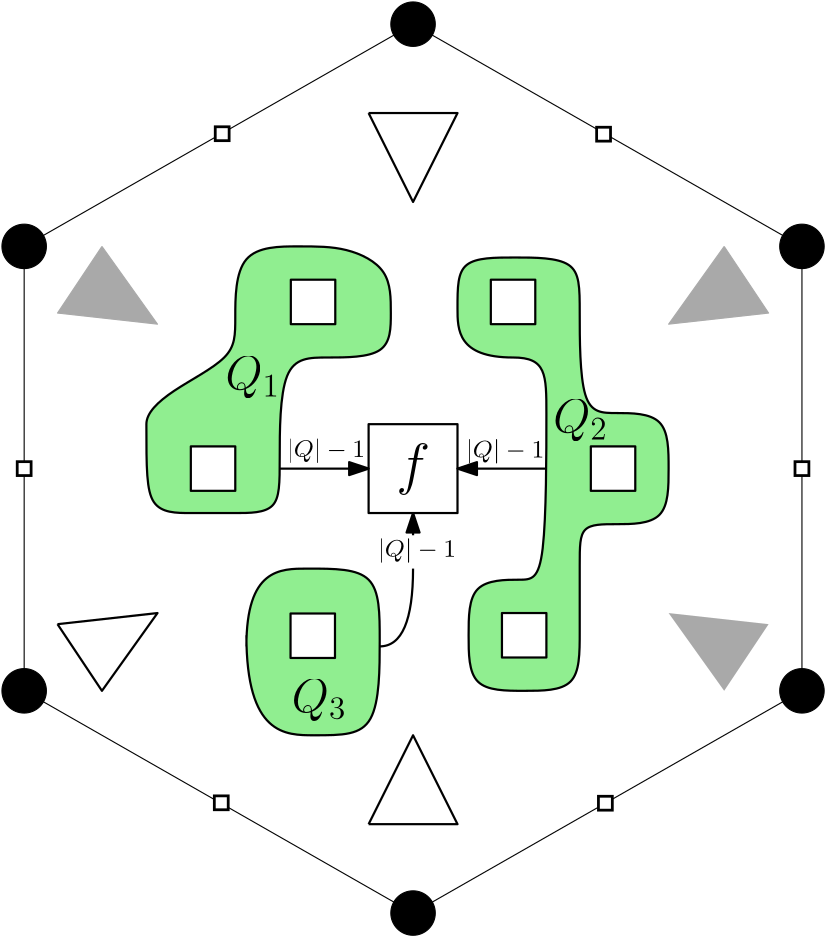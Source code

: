<?xml version="1.0"?>
<!DOCTYPE ipe SYSTEM "ipe.dtd">
<ipe version="70206" creator="Ipe 7.2.7">
<info created="D:20190625134958" modified="D:20190625192008"/>
<ipestyle name="basic">
<symbol name="arrow/arc(spx)">
<path stroke="sym-stroke" fill="sym-stroke" pen="sym-pen">
0 0 m
-1 0.333 l
-1 -0.333 l
h
</path>
</symbol>
<symbol name="arrow/farc(spx)">
<path stroke="sym-stroke" fill="white" pen="sym-pen">
0 0 m
-1 0.333 l
-1 -0.333 l
h
</path>
</symbol>
<symbol name="arrow/ptarc(spx)">
<path stroke="sym-stroke" fill="sym-stroke" pen="sym-pen">
0 0 m
-1 0.333 l
-0.8 0 l
-1 -0.333 l
h
</path>
</symbol>
<symbol name="arrow/fptarc(spx)">
<path stroke="sym-stroke" fill="white" pen="sym-pen">
0 0 m
-1 0.333 l
-0.8 0 l
-1 -0.333 l
h
</path>
</symbol>
<symbol name="mark/circle(sx)" transformations="translations">
<path fill="sym-stroke">
0.6 0 0 0.6 0 0 e
0.4 0 0 0.4 0 0 e
</path>
</symbol>
<symbol name="mark/disk(sx)" transformations="translations">
<path fill="sym-stroke">
0.6 0 0 0.6 0 0 e
</path>
</symbol>
<symbol name="mark/fdisk(sfx)" transformations="translations">
<group>
<path fill="sym-fill">
0.5 0 0 0.5 0 0 e
</path>
<path fill="sym-stroke" fillrule="eofill">
0.6 0 0 0.6 0 0 e
0.4 0 0 0.4 0 0 e
</path>
</group>
</symbol>
<symbol name="mark/box(sx)" transformations="translations">
<path fill="sym-stroke" fillrule="eofill">
-0.6 -0.6 m
0.6 -0.6 l
0.6 0.6 l
-0.6 0.6 l
h
-0.4 -0.4 m
0.4 -0.4 l
0.4 0.4 l
-0.4 0.4 l
h
</path>
</symbol>
<symbol name="mark/square(sx)" transformations="translations">
<path fill="sym-stroke">
-0.6 -0.6 m
0.6 -0.6 l
0.6 0.6 l
-0.6 0.6 l
h
</path>
</symbol>
<symbol name="mark/fsquare(sfx)" transformations="translations">
<group>
<path fill="sym-fill">
-0.5 -0.5 m
0.5 -0.5 l
0.5 0.5 l
-0.5 0.5 l
h
</path>
<path fill="sym-stroke" fillrule="eofill">
-0.6 -0.6 m
0.6 -0.6 l
0.6 0.6 l
-0.6 0.6 l
h
-0.4 -0.4 m
0.4 -0.4 l
0.4 0.4 l
-0.4 0.4 l
h
</path>
</group>
</symbol>
<symbol name="mark/cross(sx)" transformations="translations">
<group>
<path fill="sym-stroke">
-0.43 -0.57 m
0.57 0.43 l
0.43 0.57 l
-0.57 -0.43 l
h
</path>
<path fill="sym-stroke">
-0.43 0.57 m
0.57 -0.43 l
0.43 -0.57 l
-0.57 0.43 l
h
</path>
</group>
</symbol>
<symbol name="arrow/fnormal(spx)">
<path stroke="sym-stroke" fill="white" pen="sym-pen">
0 0 m
-1 0.333 l
-1 -0.333 l
h
</path>
</symbol>
<symbol name="arrow/pointed(spx)">
<path stroke="sym-stroke" fill="sym-stroke" pen="sym-pen">
0 0 m
-1 0.333 l
-0.8 0 l
-1 -0.333 l
h
</path>
</symbol>
<symbol name="arrow/fpointed(spx)">
<path stroke="sym-stroke" fill="white" pen="sym-pen">
0 0 m
-1 0.333 l
-0.8 0 l
-1 -0.333 l
h
</path>
</symbol>
<symbol name="arrow/linear(spx)">
<path stroke="sym-stroke" pen="sym-pen">
-1 0.333 m
0 0 l
-1 -0.333 l
</path>
</symbol>
<symbol name="arrow/fdouble(spx)">
<path stroke="sym-stroke" fill="white" pen="sym-pen">
0 0 m
-1 0.333 l
-1 -0.333 l
h
-1 0 m
-2 0.333 l
-2 -0.333 l
h
</path>
</symbol>
<symbol name="arrow/double(spx)">
<path stroke="sym-stroke" fill="sym-stroke" pen="sym-pen">
0 0 m
-1 0.333 l
-1 -0.333 l
h
-1 0 m
-2 0.333 l
-2 -0.333 l
h
</path>
</symbol>
<pen name="heavier" value="0.8"/>
<pen name="fat" value="1.2"/>
<pen name="ultrafat" value="2"/>
<symbolsize name="large" value="5"/>
<symbolsize name="small" value="2"/>
<symbolsize name="tiny" value="1.1"/>
<arrowsize name="large" value="10"/>
<arrowsize name="small" value="5"/>
<arrowsize name="tiny" value="3"/>
<color name="red" value="1 0 0"/>
<color name="green" value="0 1 0"/>
<color name="blue" value="0 0 1"/>
<color name="yellow" value="1 1 0"/>
<color name="orange" value="1 0.647 0"/>
<color name="gold" value="1 0.843 0"/>
<color name="purple" value="0.627 0.125 0.941"/>
<color name="gray" value="0.745"/>
<color name="brown" value="0.647 0.165 0.165"/>
<color name="navy" value="0 0 0.502"/>
<color name="pink" value="1 0.753 0.796"/>
<color name="seagreen" value="0.18 0.545 0.341"/>
<color name="turquoise" value="0.251 0.878 0.816"/>
<color name="violet" value="0.933 0.51 0.933"/>
<color name="darkblue" value="0 0 0.545"/>
<color name="darkcyan" value="0 0.545 0.545"/>
<color name="darkgray" value="0.663"/>
<color name="darkgreen" value="0 0.392 0"/>
<color name="darkmagenta" value="0.545 0 0.545"/>
<color name="darkorange" value="1 0.549 0"/>
<color name="darkred" value="0.545 0 0"/>
<color name="lightblue" value="0.678 0.847 0.902"/>
<color name="lightcyan" value="0.878 1 1"/>
<color name="lightgray" value="0.827"/>
<color name="lightgreen" value="0.565 0.933 0.565"/>
<color name="lightyellow" value="1 1 0.878"/>
<dashstyle name="dashed" value="[4] 0"/>
<dashstyle name="dotted" value="[1 3] 0"/>
<dashstyle name="dash dotted" value="[4 2 1 2] 0"/>
<dashstyle name="dash dot dotted" value="[4 2 1 2 1 2] 0"/>
<textsize name="large" value="\large"/>
<textsize name="Large" value="\Large"/>
<textsize name="LARGE" value="\LARGE"/>
<textsize name="huge" value="\huge"/>
<textsize name="Huge" value="\Huge"/>
<textsize name="small" value="\small"/>
<textsize name="footnote" value="\footnotesize"/>
<textsize name="tiny" value="\tiny"/>
<textstyle name="center" begin="\begin{center}" end="\end{center}"/>
<textstyle name="itemize" begin="\begin{itemize}" end="\end{itemize}"/>
<textstyle name="item" begin="\begin{itemize}\item{}" end="\end{itemize}"/>
<gridsize name="4 pts" value="4"/>
<gridsize name="8 pts (~3 mm)" value="8"/>
<gridsize name="16 pts (~6 mm)" value="16"/>
<gridsize name="32 pts (~12 mm)" value="32"/>
<gridsize name="10 pts (~3.5 mm)" value="10"/>
<gridsize name="20 pts (~7 mm)" value="20"/>
<gridsize name="14 pts (~5 mm)" value="14"/>
<gridsize name="28 pts (~10 mm)" value="28"/>
<gridsize name="56 pts (~20 mm)" value="56"/>
<anglesize name="90 deg" value="90"/>
<anglesize name="60 deg" value="60"/>
<anglesize name="45 deg" value="45"/>
<anglesize name="30 deg" value="30"/>
<anglesize name="22.5 deg" value="22.5"/>
<opacity name="10%" value="0.1"/>
<opacity name="30%" value="0.3"/>
<opacity name="50%" value="0.5"/>
<opacity name="75%" value="0.75"/>
<tiling name="falling" angle="-60" step="4" width="1"/>
<tiling name="rising" angle="30" step="4" width="1"/>
</ipestyle>
<page>
<layer name="alpha"/>
<view layers="alpha" active="alpha"/>
<path layer="alpha" matrix="1 0 0 1 32 32" stroke="black">
256 448 m
396 528 l
396 688 l
256 768 l
116 688 l
116 528 l
256 448 l
</path>
<path matrix="1 0 0 1 32 32" stroke="black" pen="heavier">
240 736 m
272 736 l
256 704 l
240 736 l
</path>
<path matrix="1 0 0 1 32 32" stroke="black" pen="heavier">
240 480 m
272 480 l
256 512 l
240 480 l
</path>
<path matrix="1 0 0 1 32 32" fill="darkgray">
368 528 m
384 552 l
348 556 l
368 528 l
</path>
<path matrix="1 0 0 1 32 32" stroke="darkgray" fill="darkgray">
368 688 m
384 664 l
348 660 l
368 688 l
</path>
<path matrix="1 0 0 1 32 32" stroke="darkgray" fill="darkgray">
144 688 m
128 664 l
164 660 l
144 688 l
</path>
<path matrix="1 0 0 1 32 32" stroke="black" fill="black">
8 0 0 8 396 528 e
</path>
<path matrix="1 0 0 1 32 32" stroke="black" fill="black">
8 0 0 8 396 688 e
</path>
<path matrix="1 0 0 1 32 32" stroke="black" fill="black">
8 0 0 8 256 768 e
</path>
<path matrix="1 0 0 1 32 32" stroke="black" fill="black">
8 0 0 8 116 688 e
</path>
<path matrix="1 0 0 1 32 32" stroke="black" fill="black">
8 0 0 8 116 528 e
</path>
<path matrix="1 0 0 1 32 32" stroke="black" fill="black">
8 0 0 8 256 448 e
</path>
<path matrix="1 0 0 1 32 32" stroke="black" pen="heavier">
240 624 m
240 592 l
272 592 l
272 624 l
h
</path>
<path matrix="1 0 0 1 32 32" stroke="black" pen="heavier">
128 552 m
144 528 l
164 556 l
128 552 l
</path>
<path matrix="1 0 0 1 32 32" stroke="black" pen="heavier">
176 616 m
176 600 l
192 600 l
192 616 l
h
</path>
<path matrix="1 0 0 1 32 32" stroke="black" pen="heavier">
320 616 m
320 600 l
336 600 l
336 616 l
h
</path>
<path matrix="1 0 0 1 44 36" stroke="black" pen="heavier">
200 672 m
200 656 l
216 656 l
216 672 l
h
</path>
<path matrix="1 0 0 1 116 36" stroke="black" fill="white" pen="heavier">
200 672 m
200 656 l
216 656 l
216 672 l
h
</path>
<path matrix="1 0 0 1 44 -84" stroke="black" pen="heavier">
200 672 m
200 656 l
216 656 l
216 672 l
h
</path>
<path matrix="1 0 0 1 120 -84" stroke="black" pen="heavier">
200 672 m
200 656 l
216 656 l
216 672 l
h
</path>
<path matrix="1 0 0 1 32 32" stroke="black" fill="lightgreen" pen="heavier">
160 624 m
160 608
160 592
176 592
192 592
208 592
208 608
208 648
224 648
248 648
248 664
248 680
232 688
216 688
192 688
192 660
192 648
168 636
160 628
160 624 c
</path>
<path matrix="1 0 0 1 44 36" stroke="black" fill="white" pen="heavier">
200 672 m
200 656 l
216 656 l
216 672 l
h
</path>
<path matrix="1 0 0 1 8 -24" stroke="black" fill="white" pen="heavier">
200 672 m
200 656 l
216 656 l
216 672 l
h
</path>
<path matrix="1 0 0 1 32 32" stroke="black" fill="lightgreen" pen="heavier">
292 648 m
272 648
272 668
272 684
292 684
316 684
316 668
316 628
328 628
348 628
348 608
348 588
328 588
316 588
316 576
316 548
316 528
296 528
276 528
276 548
276 568
296 568
304 568
304 636
304 648
292 648 c
</path>
<path matrix="1 0 0 1 32 32" stroke="black" fill="1" pen="heavier">
320 616 m
320 600 l
336 600 l
336 616 l
h
</path>
<path matrix="1 0 0 1 0 -28" stroke="black" fill="1" pen="heavier">
320 616 m
320 600 l
336 600 l
336 616 l
h
</path>
<path matrix="1 0 0 1 -4 92" stroke="black" fill="1" pen="heavier">
320 616 m
320 600 l
336 600 l
336 616 l
h
</path>
<text matrix="1 0 0 1 32 32" transformations="translations" pos="256 608" stroke="black" type="label" width="12.179" height="14.347" depth="4.02" halign="center" valign="center" size="huge" style="math">f</text>
<use matrix="1 0 0 1 32 32" name="mark/fsquare(sfx)" pos="116 608" size="large" stroke="black" fill="white"/>
<use matrix="1 0 0 1 32 32" name="mark/fsquare(sfx)" pos="396 608" size="large" stroke="black" fill="white"/>
<use matrix="1 0 0 1 32 32" name="mark/fsquare(sfx)" pos="324.587 728.391" size="large" stroke="black" fill="white"/>
<use matrix="1 0 0 1 32 32" name="mark/fsquare(sfx)" pos="187.289 728.561" size="large" stroke="black" fill="white"/>
<use matrix="1 0 0 1 32 32" name="mark/fsquare(sfx)" pos="325.236 487.541" size="large" stroke="black" fill="white"/>
<use matrix="1 0 0 1 32 32" name="mark/fsquare(sfx)" pos="186.957 487.689" size="large" stroke="black" fill="white"/>
<text matrix="1 0 0 1 32 32" transformations="translations" pos="188.457 636.573" stroke="black" type="label" width="19.702" height="11.761" depth="3.35" valign="baseline" size="LARGE" style="math">Q_1</text>
<path matrix="1 0 0 1 32 32" stroke="black" fill="lightgreen" pen="heavier">
196 548 m
196 512
224 512
244 512
244 548
244 572
220 572
196 572
196 544 c
</path>
<path matrix="1 0 0 1 43.8938 -84.1617" stroke="black" fill="1" pen="heavier">
200 672 m
200 656 l
216 656 l
216 672 l
h
</path>
<text matrix="1 0 0 1 55.9152 -84.2031" transformations="translations" pos="188.457 636.573" stroke="black" type="label" width="19.702" height="11.761" depth="3.35" valign="baseline" size="LARGE" style="math">Q_3</text>
<text matrix="1 0 0 1 149.999 16.5277" transformations="translations" pos="188.457 636.573" stroke="black" type="label" width="19.702" height="11.761" depth="3.35" valign="baseline" size="LARGE" style="math">Q_{2}</text>
<path matrix="1 0 0 1 32 32" stroke="black" fill="lightgreen" pen="heavier" arrow="normal/normal">
208 608 m
240 608 l
</path>
<path matrix="1 0 0 1 32 32" stroke="black" fill="lightgreen" pen="heavier" arrow="normal/normal">
304 608 m
272 608 l
</path>
<text matrix="1 0 0 1 54.0099 7.6405" transformations="translations" pos="188.457 636.573" stroke="black" type="label" width="28.259" height="6.726" depth="2.24" valign="baseline" size="small" style="math">|Q|-1</text>
<text matrix="1 0 0 1 118.504 7.41467" transformations="translations" pos="188.457 636.573" stroke="black" type="label" width="28.259" height="6.726" depth="2.24" valign="baseline" size="small" style="math">|Q|-1</text>
<text matrix="1 0 0 1 86.7936 -28.307" transformations="translations" pos="188.457 636.573" stroke="black" type="label" width="28.259" height="6.726" depth="2.24" valign="baseline" size="small" style="math">|Q|-1</text>
<path matrix="1 0 0 1 32 32" stroke="black" pen="heavier">
244 544 m
256 544
256 572 c
</path>
<path matrix="1 0 0 1 32 32" stroke="black" pen="heavier" arrow="normal/normal">
256 584 m
256 592 l
</path>
</page>
</ipe>
